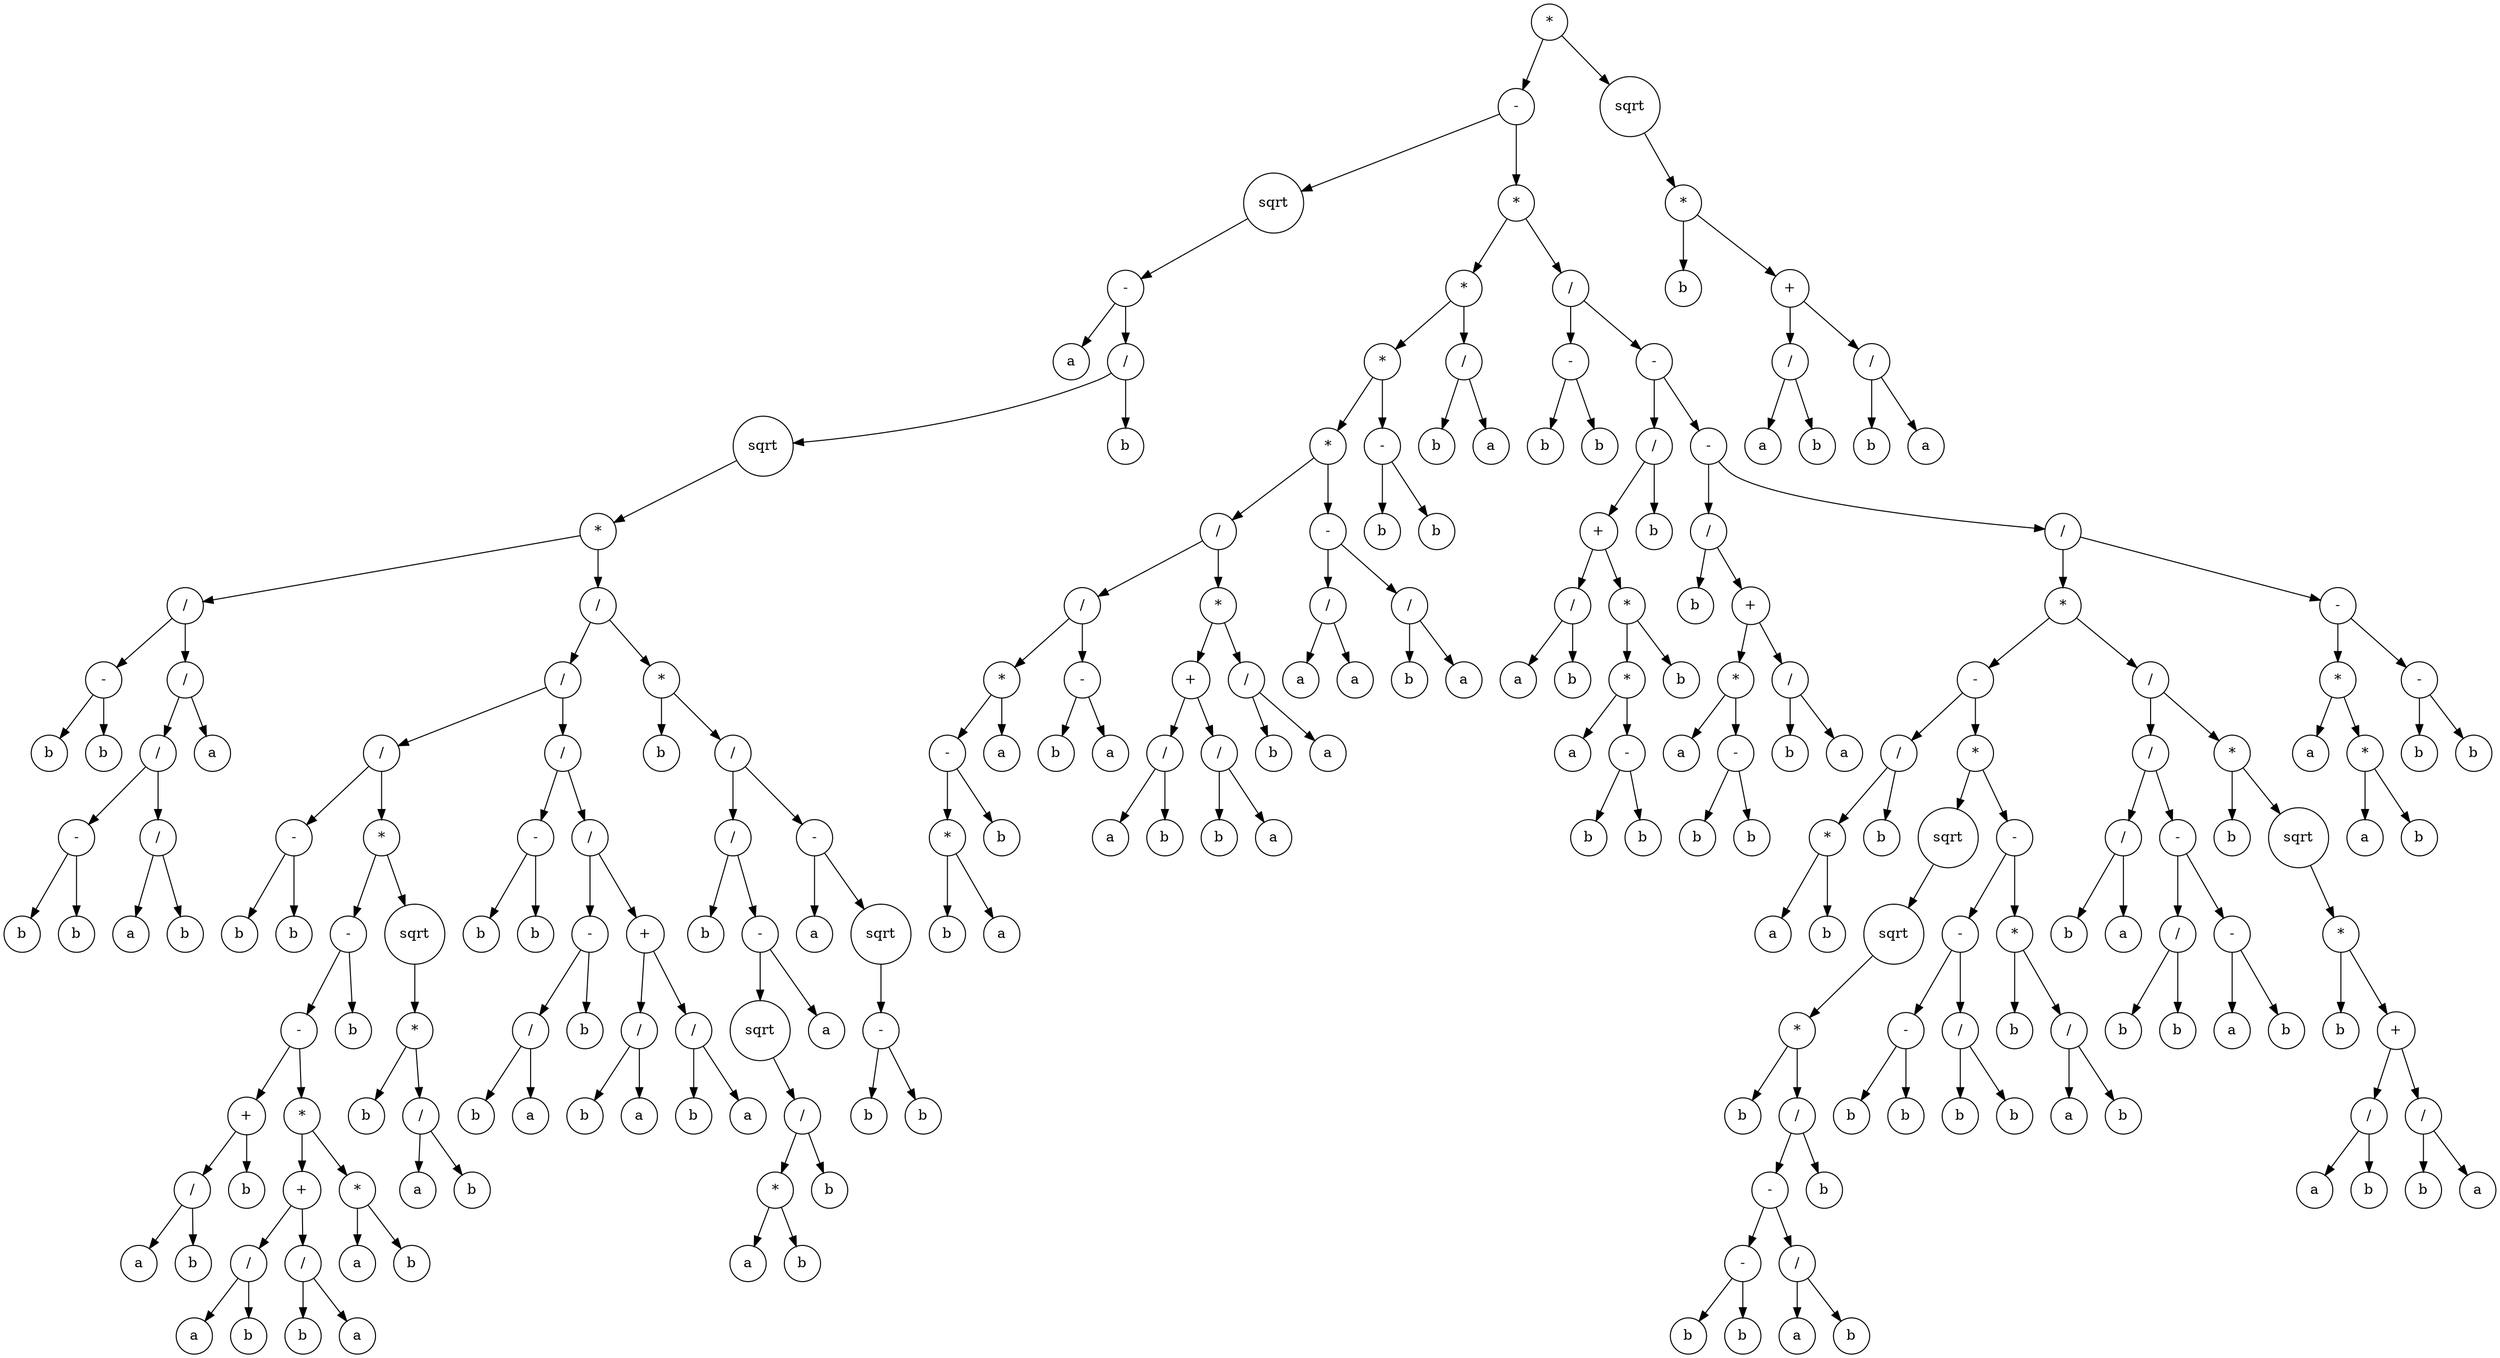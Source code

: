 digraph g {
graph [ordering=out];
node [shape=circle];
n[label = "*"];
n0[label = "-"];
n00[label = "sqrt"];
n000[label = "-"];
n0000[label = "a"];
n000 -> n0000;
n0001[label = "/"];
n00010[label = "sqrt"];
n000100[label = "*"];
n0001000[label = "/"];
n00010000[label = "-"];
n000100000[label = "b"];
n00010000 -> n000100000;
n000100001[label = "b"];
n00010000 -> n000100001;
n0001000 -> n00010000;
n00010001[label = "/"];
n000100010[label = "/"];
n0001000100[label = "-"];
n00010001000[label = "b"];
n0001000100 -> n00010001000;
n00010001001[label = "b"];
n0001000100 -> n00010001001;
n000100010 -> n0001000100;
n0001000101[label = "/"];
n00010001010[label = "a"];
n0001000101 -> n00010001010;
n00010001011[label = "b"];
n0001000101 -> n00010001011;
n000100010 -> n0001000101;
n00010001 -> n000100010;
n000100011[label = "a"];
n00010001 -> n000100011;
n0001000 -> n00010001;
n000100 -> n0001000;
n0001001[label = "/"];
n00010010[label = "/"];
n000100100[label = "/"];
n0001001000[label = "-"];
n00010010000[label = "b"];
n0001001000 -> n00010010000;
n00010010001[label = "b"];
n0001001000 -> n00010010001;
n000100100 -> n0001001000;
n0001001001[label = "*"];
n00010010010[label = "-"];
n000100100100[label = "-"];
n0001001001000[label = "+"];
n00010010010000[label = "/"];
n000100100100000[label = "a"];
n00010010010000 -> n000100100100000;
n000100100100001[label = "b"];
n00010010010000 -> n000100100100001;
n0001001001000 -> n00010010010000;
n00010010010001[label = "b"];
n0001001001000 -> n00010010010001;
n000100100100 -> n0001001001000;
n0001001001001[label = "*"];
n00010010010010[label = "+"];
n000100100100100[label = "/"];
n0001001001001000[label = "a"];
n000100100100100 -> n0001001001001000;
n0001001001001001[label = "b"];
n000100100100100 -> n0001001001001001;
n00010010010010 -> n000100100100100;
n000100100100101[label = "/"];
n0001001001001010[label = "b"];
n000100100100101 -> n0001001001001010;
n0001001001001011[label = "a"];
n000100100100101 -> n0001001001001011;
n00010010010010 -> n000100100100101;
n0001001001001 -> n00010010010010;
n00010010010011[label = "*"];
n000100100100110[label = "a"];
n00010010010011 -> n000100100100110;
n000100100100111[label = "b"];
n00010010010011 -> n000100100100111;
n0001001001001 -> n00010010010011;
n000100100100 -> n0001001001001;
n00010010010 -> n000100100100;
n000100100101[label = "b"];
n00010010010 -> n000100100101;
n0001001001 -> n00010010010;
n00010010011[label = "sqrt"];
n000100100110[label = "*"];
n0001001001100[label = "b"];
n000100100110 -> n0001001001100;
n0001001001101[label = "/"];
n00010010011010[label = "a"];
n0001001001101 -> n00010010011010;
n00010010011011[label = "b"];
n0001001001101 -> n00010010011011;
n000100100110 -> n0001001001101;
n00010010011 -> n000100100110;
n0001001001 -> n00010010011;
n000100100 -> n0001001001;
n00010010 -> n000100100;
n000100101[label = "/"];
n0001001010[label = "-"];
n00010010100[label = "b"];
n0001001010 -> n00010010100;
n00010010101[label = "b"];
n0001001010 -> n00010010101;
n000100101 -> n0001001010;
n0001001011[label = "/"];
n00010010110[label = "-"];
n000100101100[label = "/"];
n0001001011000[label = "b"];
n000100101100 -> n0001001011000;
n0001001011001[label = "a"];
n000100101100 -> n0001001011001;
n00010010110 -> n000100101100;
n000100101101[label = "b"];
n00010010110 -> n000100101101;
n0001001011 -> n00010010110;
n00010010111[label = "+"];
n000100101110[label = "/"];
n0001001011100[label = "b"];
n000100101110 -> n0001001011100;
n0001001011101[label = "a"];
n000100101110 -> n0001001011101;
n00010010111 -> n000100101110;
n000100101111[label = "/"];
n0001001011110[label = "b"];
n000100101111 -> n0001001011110;
n0001001011111[label = "a"];
n000100101111 -> n0001001011111;
n00010010111 -> n000100101111;
n0001001011 -> n00010010111;
n000100101 -> n0001001011;
n00010010 -> n000100101;
n0001001 -> n00010010;
n00010011[label = "*"];
n000100110[label = "b"];
n00010011 -> n000100110;
n000100111[label = "/"];
n0001001110[label = "/"];
n00010011100[label = "b"];
n0001001110 -> n00010011100;
n00010011101[label = "-"];
n000100111010[label = "sqrt"];
n0001001110100[label = "/"];
n00010011101000[label = "*"];
n000100111010000[label = "a"];
n00010011101000 -> n000100111010000;
n000100111010001[label = "b"];
n00010011101000 -> n000100111010001;
n0001001110100 -> n00010011101000;
n00010011101001[label = "b"];
n0001001110100 -> n00010011101001;
n000100111010 -> n0001001110100;
n00010011101 -> n000100111010;
n000100111011[label = "a"];
n00010011101 -> n000100111011;
n0001001110 -> n00010011101;
n000100111 -> n0001001110;
n0001001111[label = "-"];
n00010011110[label = "a"];
n0001001111 -> n00010011110;
n00010011111[label = "sqrt"];
n000100111110[label = "-"];
n0001001111100[label = "b"];
n000100111110 -> n0001001111100;
n0001001111101[label = "b"];
n000100111110 -> n0001001111101;
n00010011111 -> n000100111110;
n0001001111 -> n00010011111;
n000100111 -> n0001001111;
n00010011 -> n000100111;
n0001001 -> n00010011;
n000100 -> n0001001;
n00010 -> n000100;
n0001 -> n00010;
n00011[label = "b"];
n0001 -> n00011;
n000 -> n0001;
n00 -> n000;
n0 -> n00;
n01[label = "*"];
n010[label = "*"];
n0100[label = "*"];
n01000[label = "*"];
n010000[label = "/"];
n0100000[label = "/"];
n01000000[label = "*"];
n010000000[label = "-"];
n0100000000[label = "*"];
n01000000000[label = "b"];
n0100000000 -> n01000000000;
n01000000001[label = "a"];
n0100000000 -> n01000000001;
n010000000 -> n0100000000;
n0100000001[label = "b"];
n010000000 -> n0100000001;
n01000000 -> n010000000;
n010000001[label = "a"];
n01000000 -> n010000001;
n0100000 -> n01000000;
n01000001[label = "-"];
n010000010[label = "b"];
n01000001 -> n010000010;
n010000011[label = "a"];
n01000001 -> n010000011;
n0100000 -> n01000001;
n010000 -> n0100000;
n0100001[label = "*"];
n01000010[label = "+"];
n010000100[label = "/"];
n0100001000[label = "a"];
n010000100 -> n0100001000;
n0100001001[label = "b"];
n010000100 -> n0100001001;
n01000010 -> n010000100;
n010000101[label = "/"];
n0100001010[label = "b"];
n010000101 -> n0100001010;
n0100001011[label = "a"];
n010000101 -> n0100001011;
n01000010 -> n010000101;
n0100001 -> n01000010;
n01000011[label = "/"];
n010000110[label = "b"];
n01000011 -> n010000110;
n010000111[label = "a"];
n01000011 -> n010000111;
n0100001 -> n01000011;
n010000 -> n0100001;
n01000 -> n010000;
n010001[label = "-"];
n0100010[label = "/"];
n01000100[label = "a"];
n0100010 -> n01000100;
n01000101[label = "a"];
n0100010 -> n01000101;
n010001 -> n0100010;
n0100011[label = "/"];
n01000110[label = "b"];
n0100011 -> n01000110;
n01000111[label = "a"];
n0100011 -> n01000111;
n010001 -> n0100011;
n01000 -> n010001;
n0100 -> n01000;
n01001[label = "-"];
n010010[label = "b"];
n01001 -> n010010;
n010011[label = "b"];
n01001 -> n010011;
n0100 -> n01001;
n010 -> n0100;
n0101[label = "/"];
n01010[label = "b"];
n0101 -> n01010;
n01011[label = "a"];
n0101 -> n01011;
n010 -> n0101;
n01 -> n010;
n011[label = "/"];
n0110[label = "-"];
n01100[label = "b"];
n0110 -> n01100;
n01101[label = "b"];
n0110 -> n01101;
n011 -> n0110;
n0111[label = "-"];
n01110[label = "/"];
n011100[label = "+"];
n0111000[label = "/"];
n01110000[label = "a"];
n0111000 -> n01110000;
n01110001[label = "b"];
n0111000 -> n01110001;
n011100 -> n0111000;
n0111001[label = "*"];
n01110010[label = "*"];
n011100100[label = "a"];
n01110010 -> n011100100;
n011100101[label = "-"];
n0111001010[label = "b"];
n011100101 -> n0111001010;
n0111001011[label = "b"];
n011100101 -> n0111001011;
n01110010 -> n011100101;
n0111001 -> n01110010;
n01110011[label = "b"];
n0111001 -> n01110011;
n011100 -> n0111001;
n01110 -> n011100;
n011101[label = "b"];
n01110 -> n011101;
n0111 -> n01110;
n01111[label = "-"];
n011110[label = "/"];
n0111100[label = "b"];
n011110 -> n0111100;
n0111101[label = "+"];
n01111010[label = "*"];
n011110100[label = "a"];
n01111010 -> n011110100;
n011110101[label = "-"];
n0111101010[label = "b"];
n011110101 -> n0111101010;
n0111101011[label = "b"];
n011110101 -> n0111101011;
n01111010 -> n011110101;
n0111101 -> n01111010;
n01111011[label = "/"];
n011110110[label = "b"];
n01111011 -> n011110110;
n011110111[label = "a"];
n01111011 -> n011110111;
n0111101 -> n01111011;
n011110 -> n0111101;
n01111 -> n011110;
n011111[label = "/"];
n0111110[label = "*"];
n01111100[label = "-"];
n011111000[label = "/"];
n0111110000[label = "*"];
n01111100000[label = "a"];
n0111110000 -> n01111100000;
n01111100001[label = "b"];
n0111110000 -> n01111100001;
n011111000 -> n0111110000;
n0111110001[label = "b"];
n011111000 -> n0111110001;
n01111100 -> n011111000;
n011111001[label = "*"];
n0111110010[label = "sqrt"];
n01111100100[label = "sqrt"];
n011111001000[label = "*"];
n0111110010000[label = "b"];
n011111001000 -> n0111110010000;
n0111110010001[label = "/"];
n01111100100010[label = "-"];
n011111001000100[label = "-"];
n0111110010001000[label = "b"];
n011111001000100 -> n0111110010001000;
n0111110010001001[label = "b"];
n011111001000100 -> n0111110010001001;
n01111100100010 -> n011111001000100;
n011111001000101[label = "/"];
n0111110010001010[label = "a"];
n011111001000101 -> n0111110010001010;
n0111110010001011[label = "b"];
n011111001000101 -> n0111110010001011;
n01111100100010 -> n011111001000101;
n0111110010001 -> n01111100100010;
n01111100100011[label = "b"];
n0111110010001 -> n01111100100011;
n011111001000 -> n0111110010001;
n01111100100 -> n011111001000;
n0111110010 -> n01111100100;
n011111001 -> n0111110010;
n0111110011[label = "-"];
n01111100110[label = "-"];
n011111001100[label = "-"];
n0111110011000[label = "b"];
n011111001100 -> n0111110011000;
n0111110011001[label = "b"];
n011111001100 -> n0111110011001;
n01111100110 -> n011111001100;
n011111001101[label = "/"];
n0111110011010[label = "b"];
n011111001101 -> n0111110011010;
n0111110011011[label = "b"];
n011111001101 -> n0111110011011;
n01111100110 -> n011111001101;
n0111110011 -> n01111100110;
n01111100111[label = "*"];
n011111001110[label = "b"];
n01111100111 -> n011111001110;
n011111001111[label = "/"];
n0111110011110[label = "a"];
n011111001111 -> n0111110011110;
n0111110011111[label = "b"];
n011111001111 -> n0111110011111;
n01111100111 -> n011111001111;
n0111110011 -> n01111100111;
n011111001 -> n0111110011;
n01111100 -> n011111001;
n0111110 -> n01111100;
n01111101[label = "/"];
n011111010[label = "/"];
n0111110100[label = "/"];
n01111101000[label = "b"];
n0111110100 -> n01111101000;
n01111101001[label = "a"];
n0111110100 -> n01111101001;
n011111010 -> n0111110100;
n0111110101[label = "-"];
n01111101010[label = "/"];
n011111010100[label = "b"];
n01111101010 -> n011111010100;
n011111010101[label = "b"];
n01111101010 -> n011111010101;
n0111110101 -> n01111101010;
n01111101011[label = "-"];
n011111010110[label = "a"];
n01111101011 -> n011111010110;
n011111010111[label = "b"];
n01111101011 -> n011111010111;
n0111110101 -> n01111101011;
n011111010 -> n0111110101;
n01111101 -> n011111010;
n011111011[label = "*"];
n0111110110[label = "b"];
n011111011 -> n0111110110;
n0111110111[label = "sqrt"];
n01111101110[label = "*"];
n011111011100[label = "b"];
n01111101110 -> n011111011100;
n011111011101[label = "+"];
n0111110111010[label = "/"];
n01111101110100[label = "a"];
n0111110111010 -> n01111101110100;
n01111101110101[label = "b"];
n0111110111010 -> n01111101110101;
n011111011101 -> n0111110111010;
n0111110111011[label = "/"];
n01111101110110[label = "b"];
n0111110111011 -> n01111101110110;
n01111101110111[label = "a"];
n0111110111011 -> n01111101110111;
n011111011101 -> n0111110111011;
n01111101110 -> n011111011101;
n0111110111 -> n01111101110;
n011111011 -> n0111110111;
n01111101 -> n011111011;
n0111110 -> n01111101;
n011111 -> n0111110;
n0111111[label = "-"];
n01111110[label = "*"];
n011111100[label = "a"];
n01111110 -> n011111100;
n011111101[label = "*"];
n0111111010[label = "a"];
n011111101 -> n0111111010;
n0111111011[label = "b"];
n011111101 -> n0111111011;
n01111110 -> n011111101;
n0111111 -> n01111110;
n01111111[label = "-"];
n011111110[label = "b"];
n01111111 -> n011111110;
n011111111[label = "b"];
n01111111 -> n011111111;
n0111111 -> n01111111;
n011111 -> n0111111;
n01111 -> n011111;
n0111 -> n01111;
n011 -> n0111;
n01 -> n011;
n0 -> n01;
n -> n0;
n1[label = "sqrt"];
n10[label = "*"];
n100[label = "b"];
n10 -> n100;
n101[label = "+"];
n1010[label = "/"];
n10100[label = "a"];
n1010 -> n10100;
n10101[label = "b"];
n1010 -> n10101;
n101 -> n1010;
n1011[label = "/"];
n10110[label = "b"];
n1011 -> n10110;
n10111[label = "a"];
n1011 -> n10111;
n101 -> n1011;
n10 -> n101;
n1 -> n10;
n -> n1;
}
